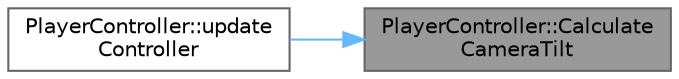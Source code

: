 digraph "PlayerController::CalculateCameraTilt"
{
 // LATEX_PDF_SIZE
  bgcolor="transparent";
  edge [fontname=Helvetica,fontsize=10,labelfontname=Helvetica,labelfontsize=10];
  node [fontname=Helvetica,fontsize=10,shape=box,height=0.2,width=0.4];
  rankdir="RL";
  Node1 [id="Node000001",label="PlayerController::Calculate\lCameraTilt",height=0.2,width=0.4,color="gray40", fillcolor="grey60", style="filled", fontcolor="black",tooltip=" "];
  Node1 -> Node2 [id="edge1_Node000001_Node000002",dir="back",color="steelblue1",style="solid",tooltip=" "];
  Node2 [id="Node000002",label="PlayerController::update\lController",height=0.2,width=0.4,color="grey40", fillcolor="white", style="filled",URL="$class_player_controller.html#a995ad4b3bc1094cb2d9867d6dba5c57a",tooltip=" "];
}
